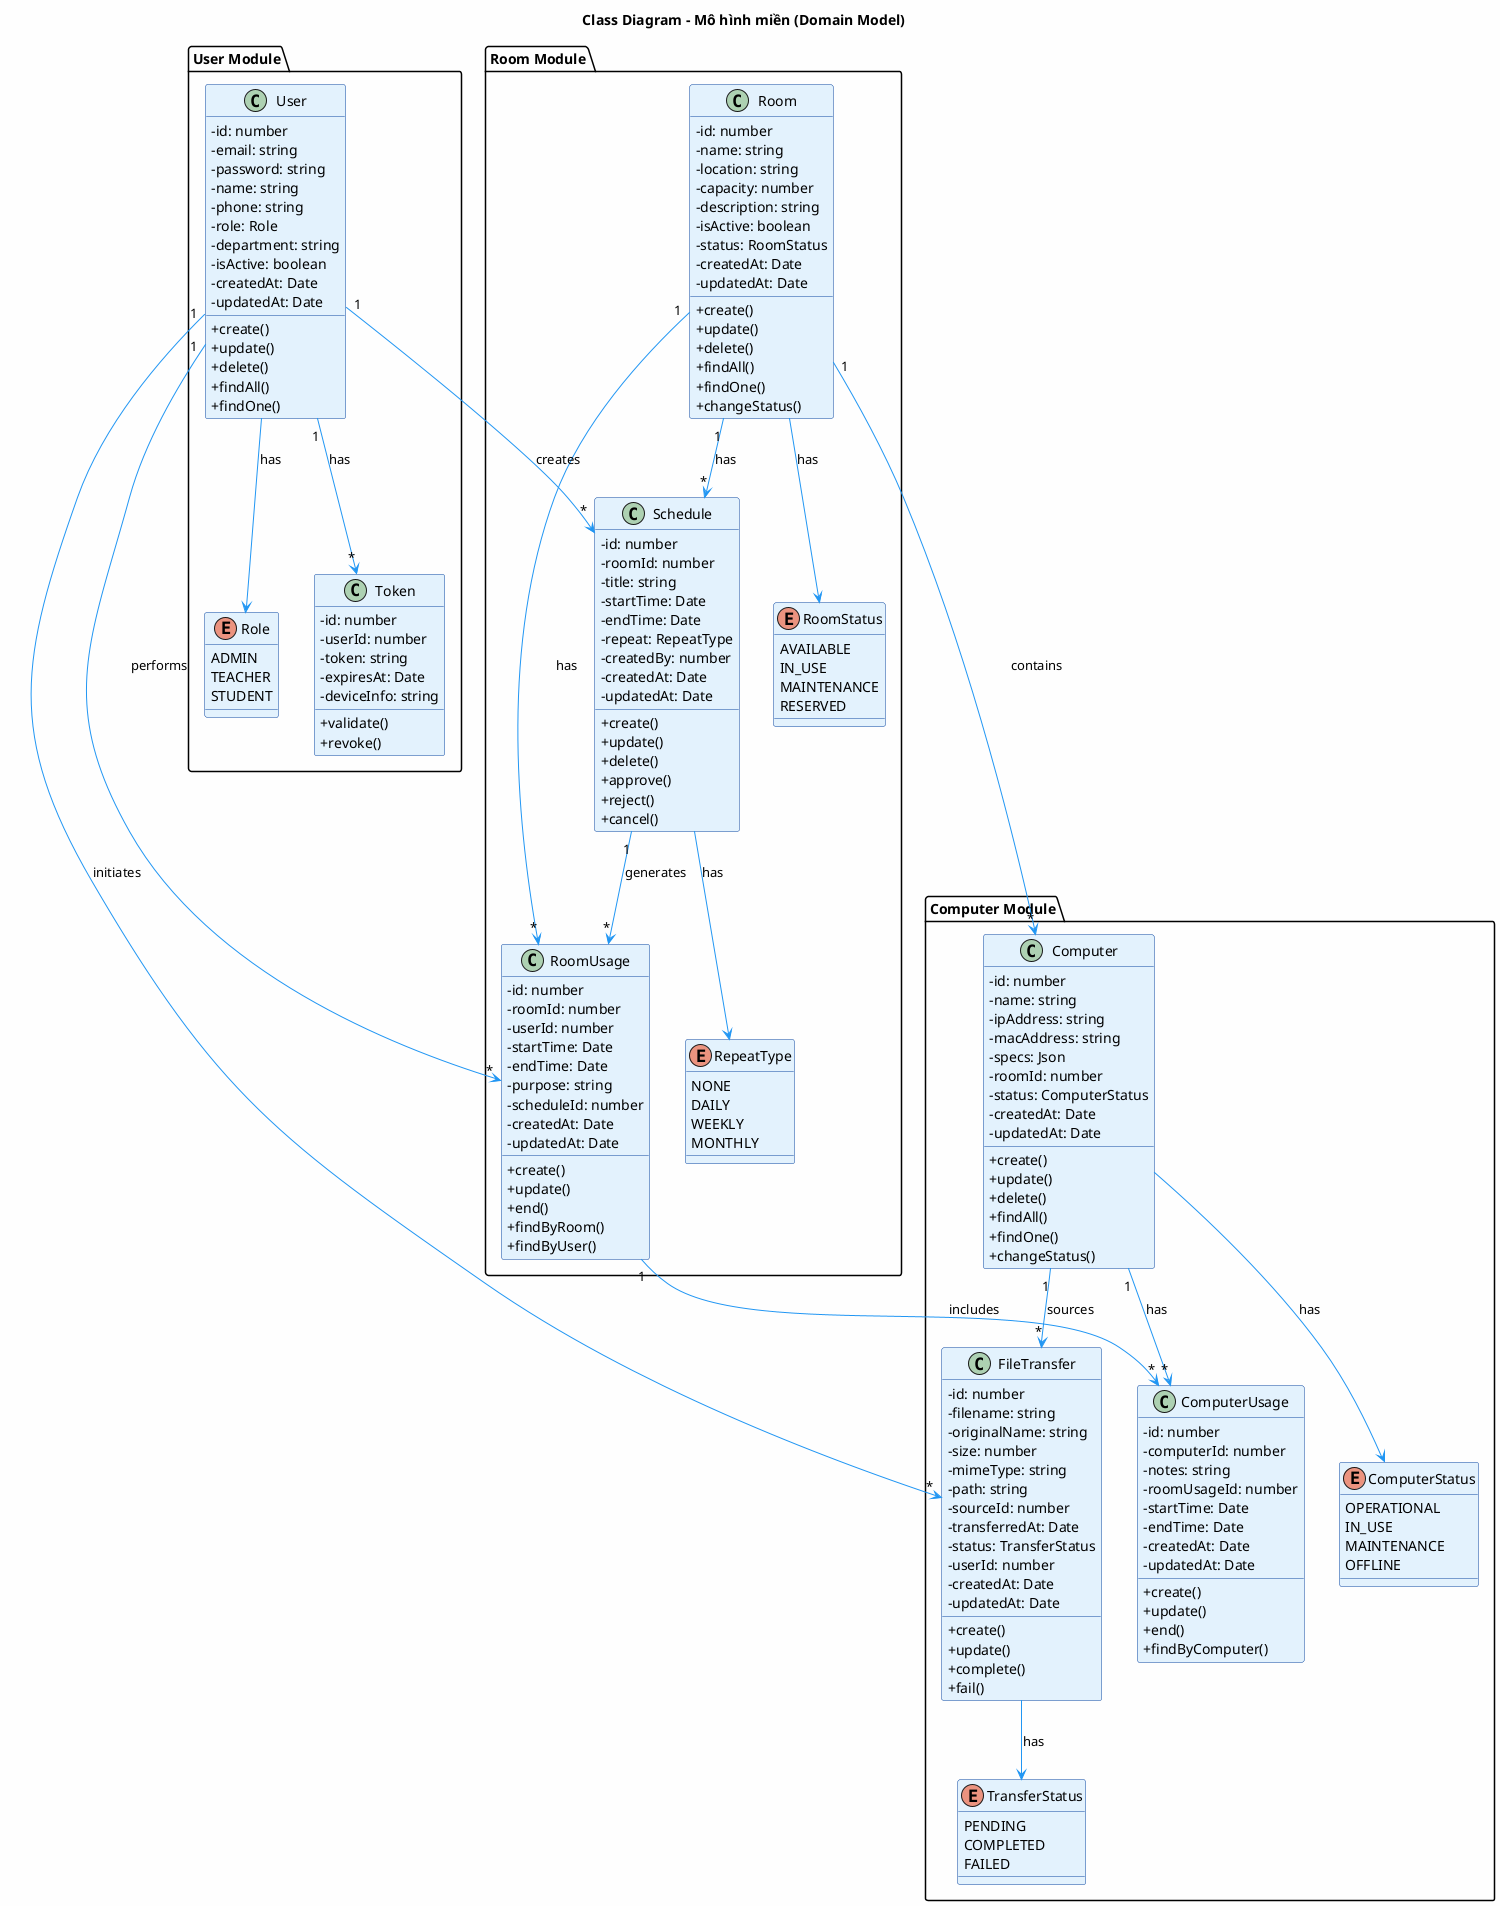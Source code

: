 @startuml domain-model
title Class Diagram - Mô hình miền (Domain Model)

skinparam classAttributeIconSize 0
skinparam backgroundColor #FEFEFE
skinparam class {
  BackgroundColor #E3F2FD
  ArrowColor #2196F3
  BorderColor #0D47A1
}

package "User Module" {
  enum Role {
    ADMIN
    TEACHER
    STUDENT
  }
  
  class User {
    -id: number
    -email: string
    -password: string
    -name: string
    -phone: string
    -role: Role
    -department: string
    -isActive: boolean
    -createdAt: Date
    -updatedAt: Date
    +create()
    +update()
    +delete()
    +findAll()
    +findOne()
  }
  
  class Token {
    -id: number
    -userId: number
    -token: string
    -expiresAt: Date
    -deviceInfo: string
    +validate()
    +revoke()
  }
  
  User "1" --> "*" Token : has
  User --> Role : has
}

package "Room Module" {
  enum RoomStatus {
    AVAILABLE
    IN_USE
    MAINTENANCE
    RESERVED
  }
  
  class Room {
    -id: number
    -name: string
    -location: string
    -capacity: number
    -description: string
    -isActive: boolean
    -status: RoomStatus
    -createdAt: Date
    -updatedAt: Date
    +create()
    +update()
    +delete()
    +findAll()
    +findOne()
    +changeStatus()
  }
  
  class Schedule {
    -id: number
    -roomId: number
    -title: string
    -startTime: Date
    -endTime: Date
    -repeat: RepeatType
    -createdBy: number
    -createdAt: Date
    -updatedAt: Date
    +create()
    +update()
    +delete()
    +approve()
    +reject()
    +cancel()
  }
  
  class RoomUsage {
    -id: number
    -roomId: number
    -userId: number
    -startTime: Date
    -endTime: Date
    -purpose: string
    -scheduleId: number
    -createdAt: Date
    -updatedAt: Date
    +create()
    +update()
    +end()
    +findByRoom()
    +findByUser()
  }
  
  enum RepeatType {
    NONE
    DAILY
    WEEKLY
    MONTHLY
  }
  
  Room "1" --> "*" Schedule : has
  Room "1" --> "*" RoomUsage : has
  Schedule "1" --> "*" RoomUsage : generates
  Schedule --> RepeatType : has
  Room --> RoomStatus : has
}

package "Computer Module" {
  enum ComputerStatus {
    OPERATIONAL
    IN_USE
    MAINTENANCE
    OFFLINE
  }
  
  class Computer {
    -id: number
    -name: string
    -ipAddress: string
    -macAddress: string
    -specs: Json
    -roomId: number
    -status: ComputerStatus
    -createdAt: Date
    -updatedAt: Date
    +create()
    +update()
    +delete()
    +findAll()
    +findOne()
    +changeStatus()
  }
  
  class ComputerUsage {
    -id: number
    -computerId: number
    -notes: string
    -roomUsageId: number
    -startTime: Date
    -endTime: Date
    -createdAt: Date
    -updatedAt: Date
    +create()
    +update()
    +end()
    +findByComputer()
  }
  
  class FileTransfer {
    -id: number
    -filename: string
    -originalName: string
    -size: number
    -mimeType: string
    -path: string
    -sourceId: number
    -transferredAt: Date
    -status: TransferStatus
    -userId: number
    -createdAt: Date
    -updatedAt: Date
    +create()
    +update()
    +complete()
    +fail()
  }
  
  enum TransferStatus {
    PENDING
    COMPLETED
    FAILED
  }
  
  Computer "1" --> "*" ComputerUsage : has
  Computer "1" --> "*" FileTransfer : sources
  FileTransfer --> TransferStatus : has
  Computer --> ComputerStatus : has
}

' Relationships between packages
Room "1" --> "*" Computer : contains
User "1" --> "*" Schedule : creates
User "1" --> "*" RoomUsage : performs
RoomUsage "1" --> "*" ComputerUsage : includes
User "1" --> "*" FileTransfer : initiates

@enduml
